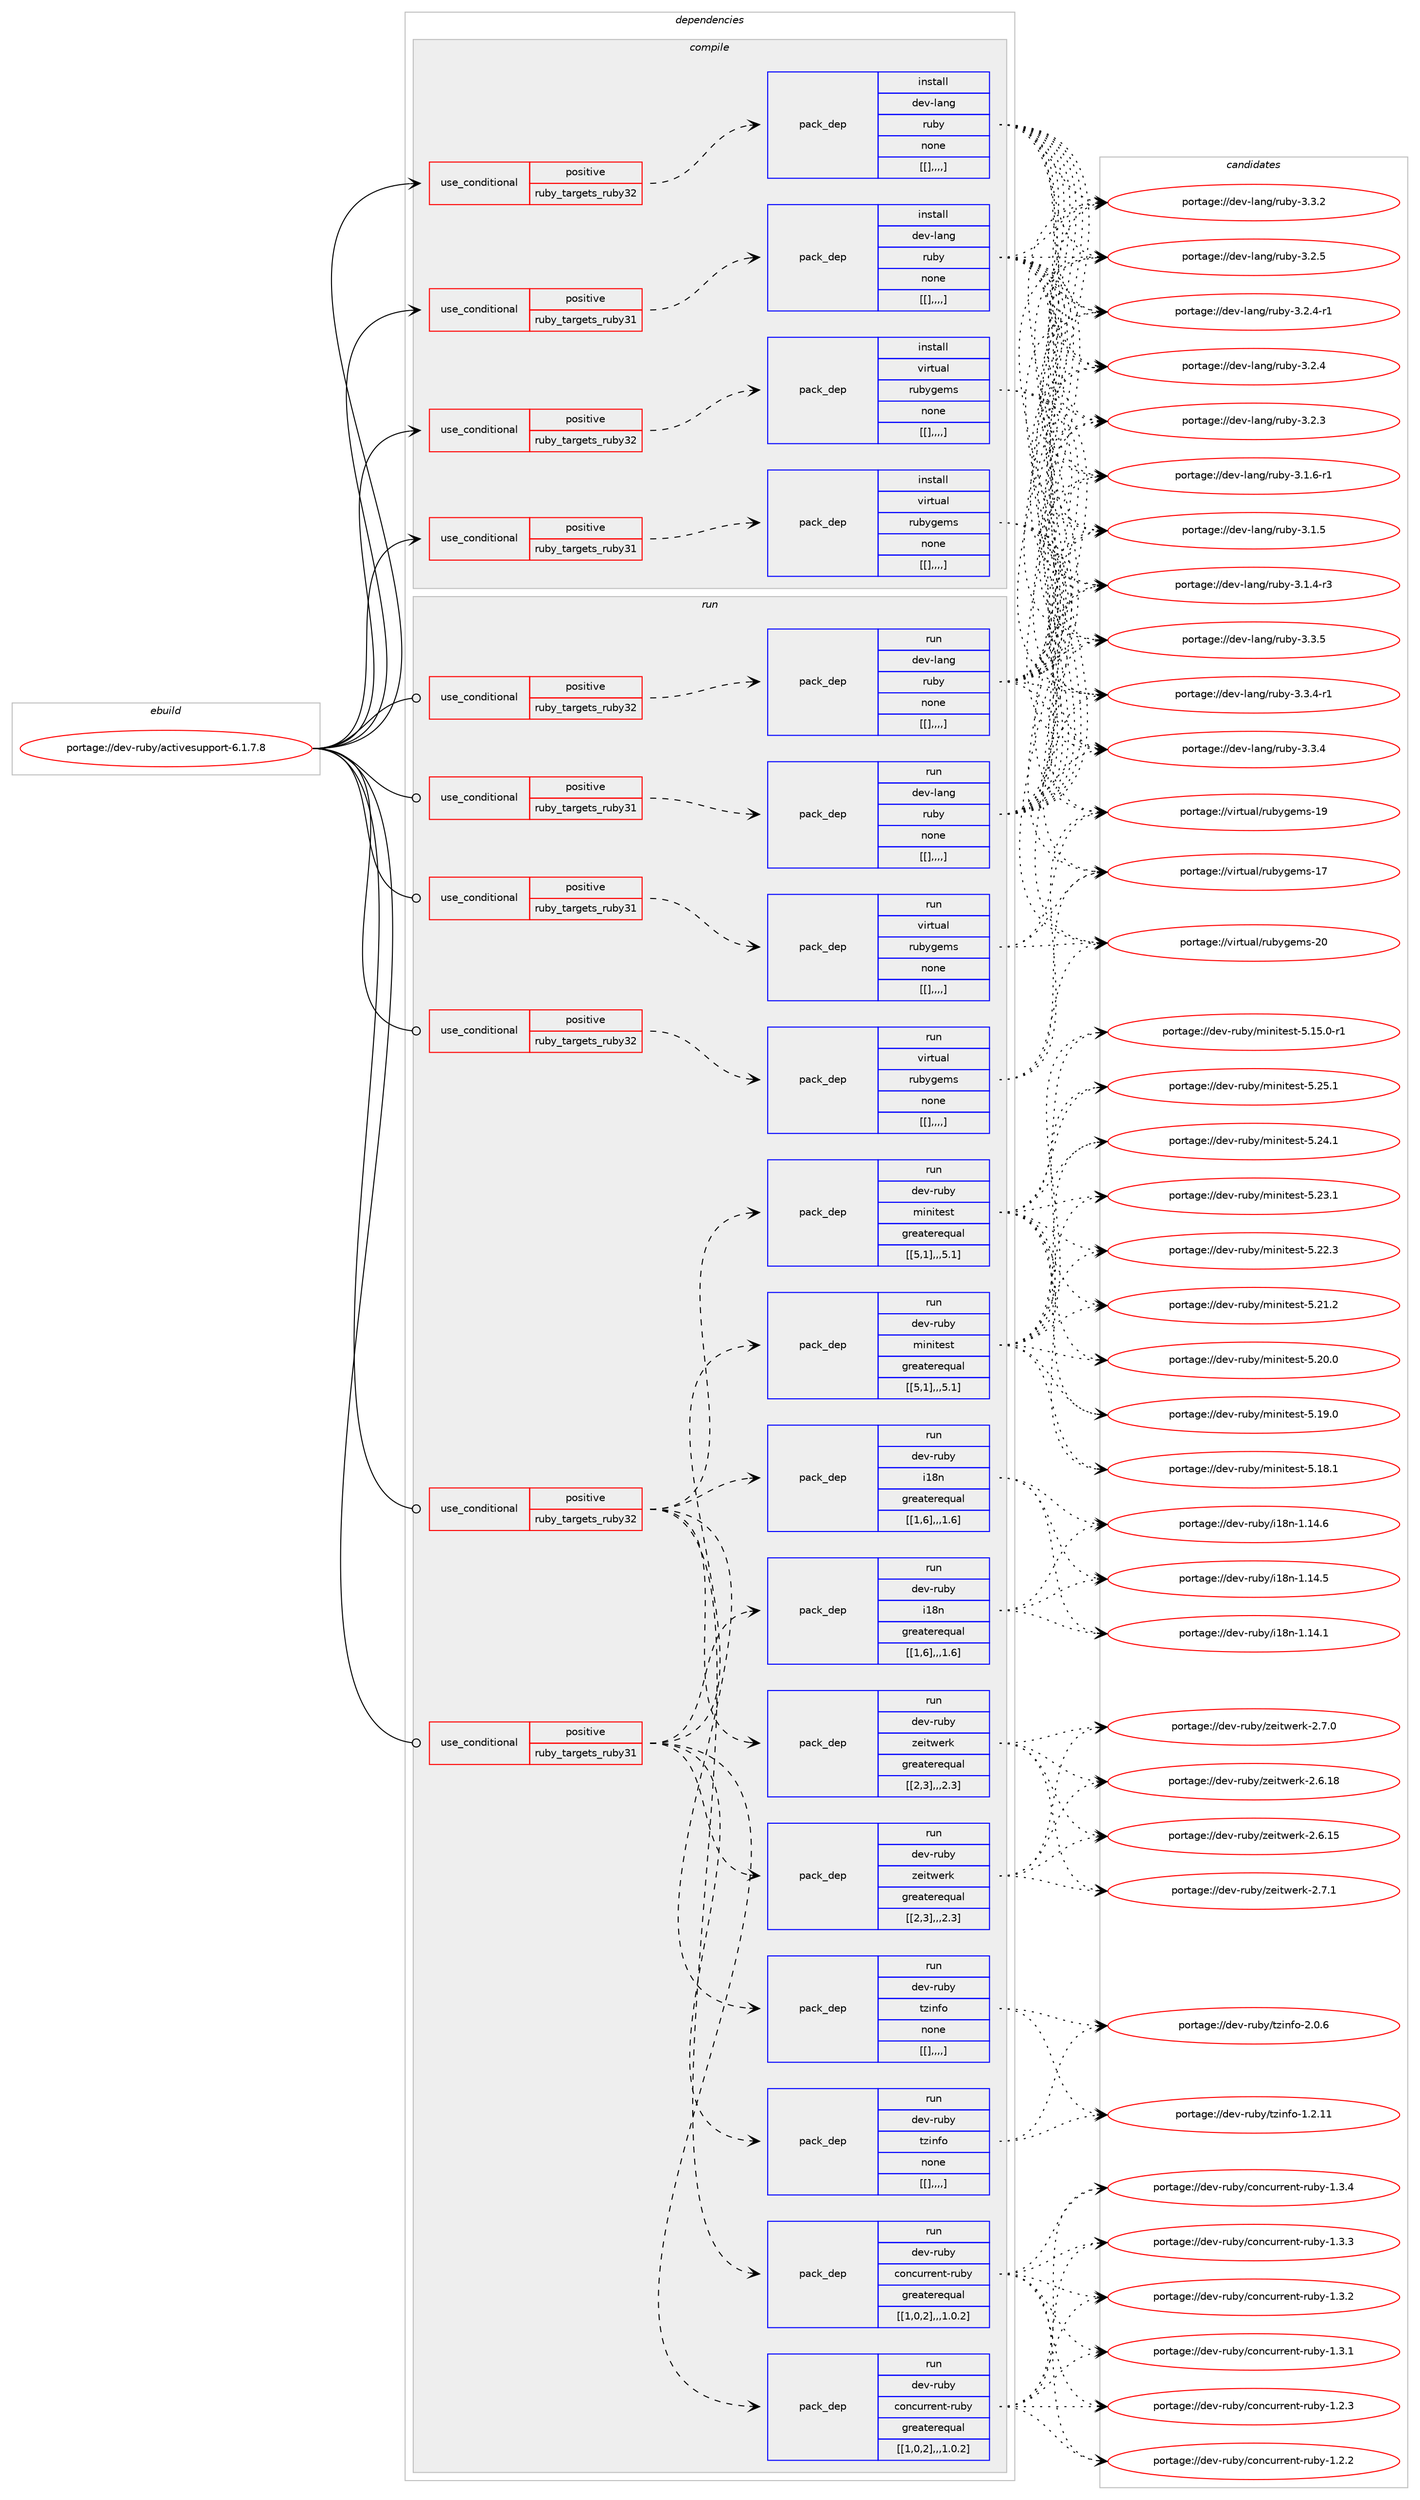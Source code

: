 digraph prolog {

# *************
# Graph options
# *************

newrank=true;
concentrate=true;
compound=true;
graph [rankdir=LR,fontname=Helvetica,fontsize=10,ranksep=1.5];#, ranksep=2.5, nodesep=0.2];
edge  [arrowhead=vee];
node  [fontname=Helvetica,fontsize=10];

# **********
# The ebuild
# **********

subgraph cluster_leftcol {
color=gray;
label=<<i>ebuild</i>>;
id [label="portage://dev-ruby/activesupport-6.1.7.8", color=red, width=4, href="../dev-ruby/activesupport-6.1.7.8.svg"];
}

# ****************
# The dependencies
# ****************

subgraph cluster_midcol {
color=gray;
label=<<i>dependencies</i>>;
subgraph cluster_compile {
fillcolor="#eeeeee";
style=filled;
label=<<i>compile</i>>;
subgraph cond47645 {
dependency185001 [label=<<TABLE BORDER="0" CELLBORDER="1" CELLSPACING="0" CELLPADDING="4"><TR><TD ROWSPAN="3" CELLPADDING="10">use_conditional</TD></TR><TR><TD>positive</TD></TR><TR><TD>ruby_targets_ruby31</TD></TR></TABLE>>, shape=none, color=red];
subgraph pack135995 {
dependency185019 [label=<<TABLE BORDER="0" CELLBORDER="1" CELLSPACING="0" CELLPADDING="4" WIDTH="220"><TR><TD ROWSPAN="6" CELLPADDING="30">pack_dep</TD></TR><TR><TD WIDTH="110">install</TD></TR><TR><TD>dev-lang</TD></TR><TR><TD>ruby</TD></TR><TR><TD>none</TD></TR><TR><TD>[[],,,,]</TD></TR></TABLE>>, shape=none, color=blue];
}
dependency185001:e -> dependency185019:w [weight=20,style="dashed",arrowhead="vee"];
}
id:e -> dependency185001:w [weight=20,style="solid",arrowhead="vee"];
subgraph cond47664 {
dependency185022 [label=<<TABLE BORDER="0" CELLBORDER="1" CELLSPACING="0" CELLPADDING="4"><TR><TD ROWSPAN="3" CELLPADDING="10">use_conditional</TD></TR><TR><TD>positive</TD></TR><TR><TD>ruby_targets_ruby31</TD></TR></TABLE>>, shape=none, color=red];
subgraph pack136026 {
dependency185070 [label=<<TABLE BORDER="0" CELLBORDER="1" CELLSPACING="0" CELLPADDING="4" WIDTH="220"><TR><TD ROWSPAN="6" CELLPADDING="30">pack_dep</TD></TR><TR><TD WIDTH="110">install</TD></TR><TR><TD>virtual</TD></TR><TR><TD>rubygems</TD></TR><TR><TD>none</TD></TR><TR><TD>[[],,,,]</TD></TR></TABLE>>, shape=none, color=blue];
}
dependency185022:e -> dependency185070:w [weight=20,style="dashed",arrowhead="vee"];
}
id:e -> dependency185022:w [weight=20,style="solid",arrowhead="vee"];
subgraph cond47688 {
dependency185082 [label=<<TABLE BORDER="0" CELLBORDER="1" CELLSPACING="0" CELLPADDING="4"><TR><TD ROWSPAN="3" CELLPADDING="10">use_conditional</TD></TR><TR><TD>positive</TD></TR><TR><TD>ruby_targets_ruby32</TD></TR></TABLE>>, shape=none, color=red];
subgraph pack136044 {
dependency185100 [label=<<TABLE BORDER="0" CELLBORDER="1" CELLSPACING="0" CELLPADDING="4" WIDTH="220"><TR><TD ROWSPAN="6" CELLPADDING="30">pack_dep</TD></TR><TR><TD WIDTH="110">install</TD></TR><TR><TD>dev-lang</TD></TR><TR><TD>ruby</TD></TR><TR><TD>none</TD></TR><TR><TD>[[],,,,]</TD></TR></TABLE>>, shape=none, color=blue];
}
dependency185082:e -> dependency185100:w [weight=20,style="dashed",arrowhead="vee"];
}
id:e -> dependency185082:w [weight=20,style="solid",arrowhead="vee"];
subgraph cond47713 {
dependency185142 [label=<<TABLE BORDER="0" CELLBORDER="1" CELLSPACING="0" CELLPADDING="4"><TR><TD ROWSPAN="3" CELLPADDING="10">use_conditional</TD></TR><TR><TD>positive</TD></TR><TR><TD>ruby_targets_ruby32</TD></TR></TABLE>>, shape=none, color=red];
subgraph pack136071 {
dependency185233 [label=<<TABLE BORDER="0" CELLBORDER="1" CELLSPACING="0" CELLPADDING="4" WIDTH="220"><TR><TD ROWSPAN="6" CELLPADDING="30">pack_dep</TD></TR><TR><TD WIDTH="110">install</TD></TR><TR><TD>virtual</TD></TR><TR><TD>rubygems</TD></TR><TR><TD>none</TD></TR><TR><TD>[[],,,,]</TD></TR></TABLE>>, shape=none, color=blue];
}
dependency185142:e -> dependency185233:w [weight=20,style="dashed",arrowhead="vee"];
}
id:e -> dependency185142:w [weight=20,style="solid",arrowhead="vee"];
}
subgraph cluster_compileandrun {
fillcolor="#eeeeee";
style=filled;
label=<<i>compile and run</i>>;
}
subgraph cluster_run {
fillcolor="#eeeeee";
style=filled;
label=<<i>run</i>>;
subgraph cond47751 {
dependency185261 [label=<<TABLE BORDER="0" CELLBORDER="1" CELLSPACING="0" CELLPADDING="4"><TR><TD ROWSPAN="3" CELLPADDING="10">use_conditional</TD></TR><TR><TD>positive</TD></TR><TR><TD>ruby_targets_ruby31</TD></TR></TABLE>>, shape=none, color=red];
subgraph pack136151 {
dependency185283 [label=<<TABLE BORDER="0" CELLBORDER="1" CELLSPACING="0" CELLPADDING="4" WIDTH="220"><TR><TD ROWSPAN="6" CELLPADDING="30">pack_dep</TD></TR><TR><TD WIDTH="110">run</TD></TR><TR><TD>dev-lang</TD></TR><TR><TD>ruby</TD></TR><TR><TD>none</TD></TR><TR><TD>[[],,,,]</TD></TR></TABLE>>, shape=none, color=blue];
}
dependency185261:e -> dependency185283:w [weight=20,style="dashed",arrowhead="vee"];
}
id:e -> dependency185261:w [weight=20,style="solid",arrowhead="odot"];
subgraph cond47784 {
dependency185352 [label=<<TABLE BORDER="0" CELLBORDER="1" CELLSPACING="0" CELLPADDING="4"><TR><TD ROWSPAN="3" CELLPADDING="10">use_conditional</TD></TR><TR><TD>positive</TD></TR><TR><TD>ruby_targets_ruby31</TD></TR></TABLE>>, shape=none, color=red];
subgraph pack136191 {
dependency185354 [label=<<TABLE BORDER="0" CELLBORDER="1" CELLSPACING="0" CELLPADDING="4" WIDTH="220"><TR><TD ROWSPAN="6" CELLPADDING="30">pack_dep</TD></TR><TR><TD WIDTH="110">run</TD></TR><TR><TD>dev-ruby</TD></TR><TR><TD>concurrent-ruby</TD></TR><TR><TD>greaterequal</TD></TR><TR><TD>[[1,0,2],,,1.0.2]</TD></TR></TABLE>>, shape=none, color=blue];
}
dependency185352:e -> dependency185354:w [weight=20,style="dashed",arrowhead="vee"];
subgraph pack136228 {
dependency185397 [label=<<TABLE BORDER="0" CELLBORDER="1" CELLSPACING="0" CELLPADDING="4" WIDTH="220"><TR><TD ROWSPAN="6" CELLPADDING="30">pack_dep</TD></TR><TR><TD WIDTH="110">run</TD></TR><TR><TD>dev-ruby</TD></TR><TR><TD>i18n</TD></TR><TR><TD>greaterequal</TD></TR><TR><TD>[[1,6],,,1.6]</TD></TR></TABLE>>, shape=none, color=blue];
}
dependency185352:e -> dependency185397:w [weight=20,style="dashed",arrowhead="vee"];
subgraph pack136242 {
dependency185446 [label=<<TABLE BORDER="0" CELLBORDER="1" CELLSPACING="0" CELLPADDING="4" WIDTH="220"><TR><TD ROWSPAN="6" CELLPADDING="30">pack_dep</TD></TR><TR><TD WIDTH="110">run</TD></TR><TR><TD>dev-ruby</TD></TR><TR><TD>minitest</TD></TR><TR><TD>greaterequal</TD></TR><TR><TD>[[5,1],,,5.1]</TD></TR></TABLE>>, shape=none, color=blue];
}
dependency185352:e -> dependency185446:w [weight=20,style="dashed",arrowhead="vee"];
subgraph pack136276 {
dependency185490 [label=<<TABLE BORDER="0" CELLBORDER="1" CELLSPACING="0" CELLPADDING="4" WIDTH="220"><TR><TD ROWSPAN="6" CELLPADDING="30">pack_dep</TD></TR><TR><TD WIDTH="110">run</TD></TR><TR><TD>dev-ruby</TD></TR><TR><TD>tzinfo</TD></TR><TR><TD>none</TD></TR><TR><TD>[[],,,,]</TD></TR></TABLE>>, shape=none, color=blue];
}
dependency185352:e -> dependency185490:w [weight=20,style="dashed",arrowhead="vee"];
subgraph pack136296 {
dependency185518 [label=<<TABLE BORDER="0" CELLBORDER="1" CELLSPACING="0" CELLPADDING="4" WIDTH="220"><TR><TD ROWSPAN="6" CELLPADDING="30">pack_dep</TD></TR><TR><TD WIDTH="110">run</TD></TR><TR><TD>dev-ruby</TD></TR><TR><TD>zeitwerk</TD></TR><TR><TD>greaterequal</TD></TR><TR><TD>[[2,3],,,2.3]</TD></TR></TABLE>>, shape=none, color=blue];
}
dependency185352:e -> dependency185518:w [weight=20,style="dashed",arrowhead="vee"];
}
id:e -> dependency185352:w [weight=20,style="solid",arrowhead="odot"];
subgraph cond47862 {
dependency185550 [label=<<TABLE BORDER="0" CELLBORDER="1" CELLSPACING="0" CELLPADDING="4"><TR><TD ROWSPAN="3" CELLPADDING="10">use_conditional</TD></TR><TR><TD>positive</TD></TR><TR><TD>ruby_targets_ruby31</TD></TR></TABLE>>, shape=none, color=red];
subgraph pack136338 {
dependency185598 [label=<<TABLE BORDER="0" CELLBORDER="1" CELLSPACING="0" CELLPADDING="4" WIDTH="220"><TR><TD ROWSPAN="6" CELLPADDING="30">pack_dep</TD></TR><TR><TD WIDTH="110">run</TD></TR><TR><TD>virtual</TD></TR><TR><TD>rubygems</TD></TR><TR><TD>none</TD></TR><TR><TD>[[],,,,]</TD></TR></TABLE>>, shape=none, color=blue];
}
dependency185550:e -> dependency185598:w [weight=20,style="dashed",arrowhead="vee"];
}
id:e -> dependency185550:w [weight=20,style="solid",arrowhead="odot"];
subgraph cond47902 {
dependency185627 [label=<<TABLE BORDER="0" CELLBORDER="1" CELLSPACING="0" CELLPADDING="4"><TR><TD ROWSPAN="3" CELLPADDING="10">use_conditional</TD></TR><TR><TD>positive</TD></TR><TR><TD>ruby_targets_ruby32</TD></TR></TABLE>>, shape=none, color=red];
subgraph pack136384 {
dependency185659 [label=<<TABLE BORDER="0" CELLBORDER="1" CELLSPACING="0" CELLPADDING="4" WIDTH="220"><TR><TD ROWSPAN="6" CELLPADDING="30">pack_dep</TD></TR><TR><TD WIDTH="110">run</TD></TR><TR><TD>dev-lang</TD></TR><TR><TD>ruby</TD></TR><TR><TD>none</TD></TR><TR><TD>[[],,,,]</TD></TR></TABLE>>, shape=none, color=blue];
}
dependency185627:e -> dependency185659:w [weight=20,style="dashed",arrowhead="vee"];
}
id:e -> dependency185627:w [weight=20,style="solid",arrowhead="odot"];
subgraph cond47915 {
dependency185665 [label=<<TABLE BORDER="0" CELLBORDER="1" CELLSPACING="0" CELLPADDING="4"><TR><TD ROWSPAN="3" CELLPADDING="10">use_conditional</TD></TR><TR><TD>positive</TD></TR><TR><TD>ruby_targets_ruby32</TD></TR></TABLE>>, shape=none, color=red];
subgraph pack136406 {
dependency185690 [label=<<TABLE BORDER="0" CELLBORDER="1" CELLSPACING="0" CELLPADDING="4" WIDTH="220"><TR><TD ROWSPAN="6" CELLPADDING="30">pack_dep</TD></TR><TR><TD WIDTH="110">run</TD></TR><TR><TD>dev-ruby</TD></TR><TR><TD>concurrent-ruby</TD></TR><TR><TD>greaterequal</TD></TR><TR><TD>[[1,0,2],,,1.0.2]</TD></TR></TABLE>>, shape=none, color=blue];
}
dependency185665:e -> dependency185690:w [weight=20,style="dashed",arrowhead="vee"];
subgraph pack136478 {
dependency185828 [label=<<TABLE BORDER="0" CELLBORDER="1" CELLSPACING="0" CELLPADDING="4" WIDTH="220"><TR><TD ROWSPAN="6" CELLPADDING="30">pack_dep</TD></TR><TR><TD WIDTH="110">run</TD></TR><TR><TD>dev-ruby</TD></TR><TR><TD>i18n</TD></TR><TR><TD>greaterequal</TD></TR><TR><TD>[[1,6],,,1.6]</TD></TR></TABLE>>, shape=none, color=blue];
}
dependency185665:e -> dependency185828:w [weight=20,style="dashed",arrowhead="vee"];
subgraph pack136492 {
dependency185884 [label=<<TABLE BORDER="0" CELLBORDER="1" CELLSPACING="0" CELLPADDING="4" WIDTH="220"><TR><TD ROWSPAN="6" CELLPADDING="30">pack_dep</TD></TR><TR><TD WIDTH="110">run</TD></TR><TR><TD>dev-ruby</TD></TR><TR><TD>minitest</TD></TR><TR><TD>greaterequal</TD></TR><TR><TD>[[5,1],,,5.1]</TD></TR></TABLE>>, shape=none, color=blue];
}
dependency185665:e -> dependency185884:w [weight=20,style="dashed",arrowhead="vee"];
subgraph pack136563 {
dependency185937 [label=<<TABLE BORDER="0" CELLBORDER="1" CELLSPACING="0" CELLPADDING="4" WIDTH="220"><TR><TD ROWSPAN="6" CELLPADDING="30">pack_dep</TD></TR><TR><TD WIDTH="110">run</TD></TR><TR><TD>dev-ruby</TD></TR><TR><TD>tzinfo</TD></TR><TR><TD>none</TD></TR><TR><TD>[[],,,,]</TD></TR></TABLE>>, shape=none, color=blue];
}
dependency185665:e -> dependency185937:w [weight=20,style="dashed",arrowhead="vee"];
subgraph pack136566 {
dependency185967 [label=<<TABLE BORDER="0" CELLBORDER="1" CELLSPACING="0" CELLPADDING="4" WIDTH="220"><TR><TD ROWSPAN="6" CELLPADDING="30">pack_dep</TD></TR><TR><TD WIDTH="110">run</TD></TR><TR><TD>dev-ruby</TD></TR><TR><TD>zeitwerk</TD></TR><TR><TD>greaterequal</TD></TR><TR><TD>[[2,3],,,2.3]</TD></TR></TABLE>>, shape=none, color=blue];
}
dependency185665:e -> dependency185967:w [weight=20,style="dashed",arrowhead="vee"];
}
id:e -> dependency185665:w [weight=20,style="solid",arrowhead="odot"];
subgraph cond48027 {
dependency185995 [label=<<TABLE BORDER="0" CELLBORDER="1" CELLSPACING="0" CELLPADDING="4"><TR><TD ROWSPAN="3" CELLPADDING="10">use_conditional</TD></TR><TR><TD>positive</TD></TR><TR><TD>ruby_targets_ruby32</TD></TR></TABLE>>, shape=none, color=red];
subgraph pack136605 {
dependency185999 [label=<<TABLE BORDER="0" CELLBORDER="1" CELLSPACING="0" CELLPADDING="4" WIDTH="220"><TR><TD ROWSPAN="6" CELLPADDING="30">pack_dep</TD></TR><TR><TD WIDTH="110">run</TD></TR><TR><TD>virtual</TD></TR><TR><TD>rubygems</TD></TR><TR><TD>none</TD></TR><TR><TD>[[],,,,]</TD></TR></TABLE>>, shape=none, color=blue];
}
dependency185995:e -> dependency185999:w [weight=20,style="dashed",arrowhead="vee"];
}
id:e -> dependency185995:w [weight=20,style="solid",arrowhead="odot"];
}
}

# **************
# The candidates
# **************

subgraph cluster_choices {
rank=same;
color=gray;
label=<<i>candidates</i>>;

subgraph choice135717 {
color=black;
nodesep=1;
choice10010111845108971101034711411798121455146514653 [label="portage://dev-lang/ruby-3.3.5", color=red, width=4,href="../dev-lang/ruby-3.3.5.svg"];
choice100101118451089711010347114117981214551465146524511449 [label="portage://dev-lang/ruby-3.3.4-r1", color=red, width=4,href="../dev-lang/ruby-3.3.4-r1.svg"];
choice10010111845108971101034711411798121455146514652 [label="portage://dev-lang/ruby-3.3.4", color=red, width=4,href="../dev-lang/ruby-3.3.4.svg"];
choice10010111845108971101034711411798121455146514650 [label="portage://dev-lang/ruby-3.3.2", color=red, width=4,href="../dev-lang/ruby-3.3.2.svg"];
choice10010111845108971101034711411798121455146504653 [label="portage://dev-lang/ruby-3.2.5", color=red, width=4,href="../dev-lang/ruby-3.2.5.svg"];
choice100101118451089711010347114117981214551465046524511449 [label="portage://dev-lang/ruby-3.2.4-r1", color=red, width=4,href="../dev-lang/ruby-3.2.4-r1.svg"];
choice10010111845108971101034711411798121455146504652 [label="portage://dev-lang/ruby-3.2.4", color=red, width=4,href="../dev-lang/ruby-3.2.4.svg"];
choice10010111845108971101034711411798121455146504651 [label="portage://dev-lang/ruby-3.2.3", color=red, width=4,href="../dev-lang/ruby-3.2.3.svg"];
choice100101118451089711010347114117981214551464946544511449 [label="portage://dev-lang/ruby-3.1.6-r1", color=red, width=4,href="../dev-lang/ruby-3.1.6-r1.svg"];
choice10010111845108971101034711411798121455146494653 [label="portage://dev-lang/ruby-3.1.5", color=red, width=4,href="../dev-lang/ruby-3.1.5.svg"];
choice100101118451089711010347114117981214551464946524511451 [label="portage://dev-lang/ruby-3.1.4-r3", color=red, width=4,href="../dev-lang/ruby-3.1.4-r3.svg"];
dependency185019:e -> choice10010111845108971101034711411798121455146514653:w [style=dotted,weight="100"];
dependency185019:e -> choice100101118451089711010347114117981214551465146524511449:w [style=dotted,weight="100"];
dependency185019:e -> choice10010111845108971101034711411798121455146514652:w [style=dotted,weight="100"];
dependency185019:e -> choice10010111845108971101034711411798121455146514650:w [style=dotted,weight="100"];
dependency185019:e -> choice10010111845108971101034711411798121455146504653:w [style=dotted,weight="100"];
dependency185019:e -> choice100101118451089711010347114117981214551465046524511449:w [style=dotted,weight="100"];
dependency185019:e -> choice10010111845108971101034711411798121455146504652:w [style=dotted,weight="100"];
dependency185019:e -> choice10010111845108971101034711411798121455146504651:w [style=dotted,weight="100"];
dependency185019:e -> choice100101118451089711010347114117981214551464946544511449:w [style=dotted,weight="100"];
dependency185019:e -> choice10010111845108971101034711411798121455146494653:w [style=dotted,weight="100"];
dependency185019:e -> choice100101118451089711010347114117981214551464946524511451:w [style=dotted,weight="100"];
}
subgraph choice135731 {
color=black;
nodesep=1;
choice118105114116117971084711411798121103101109115455048 [label="portage://virtual/rubygems-20", color=red, width=4,href="../virtual/rubygems-20.svg"];
choice118105114116117971084711411798121103101109115454957 [label="portage://virtual/rubygems-19", color=red, width=4,href="../virtual/rubygems-19.svg"];
choice118105114116117971084711411798121103101109115454955 [label="portage://virtual/rubygems-17", color=red, width=4,href="../virtual/rubygems-17.svg"];
dependency185070:e -> choice118105114116117971084711411798121103101109115455048:w [style=dotted,weight="100"];
dependency185070:e -> choice118105114116117971084711411798121103101109115454957:w [style=dotted,weight="100"];
dependency185070:e -> choice118105114116117971084711411798121103101109115454955:w [style=dotted,weight="100"];
}
subgraph choice135732 {
color=black;
nodesep=1;
choice10010111845108971101034711411798121455146514653 [label="portage://dev-lang/ruby-3.3.5", color=red, width=4,href="../dev-lang/ruby-3.3.5.svg"];
choice100101118451089711010347114117981214551465146524511449 [label="portage://dev-lang/ruby-3.3.4-r1", color=red, width=4,href="../dev-lang/ruby-3.3.4-r1.svg"];
choice10010111845108971101034711411798121455146514652 [label="portage://dev-lang/ruby-3.3.4", color=red, width=4,href="../dev-lang/ruby-3.3.4.svg"];
choice10010111845108971101034711411798121455146514650 [label="portage://dev-lang/ruby-3.3.2", color=red, width=4,href="../dev-lang/ruby-3.3.2.svg"];
choice10010111845108971101034711411798121455146504653 [label="portage://dev-lang/ruby-3.2.5", color=red, width=4,href="../dev-lang/ruby-3.2.5.svg"];
choice100101118451089711010347114117981214551465046524511449 [label="portage://dev-lang/ruby-3.2.4-r1", color=red, width=4,href="../dev-lang/ruby-3.2.4-r1.svg"];
choice10010111845108971101034711411798121455146504652 [label="portage://dev-lang/ruby-3.2.4", color=red, width=4,href="../dev-lang/ruby-3.2.4.svg"];
choice10010111845108971101034711411798121455146504651 [label="portage://dev-lang/ruby-3.2.3", color=red, width=4,href="../dev-lang/ruby-3.2.3.svg"];
choice100101118451089711010347114117981214551464946544511449 [label="portage://dev-lang/ruby-3.1.6-r1", color=red, width=4,href="../dev-lang/ruby-3.1.6-r1.svg"];
choice10010111845108971101034711411798121455146494653 [label="portage://dev-lang/ruby-3.1.5", color=red, width=4,href="../dev-lang/ruby-3.1.5.svg"];
choice100101118451089711010347114117981214551464946524511451 [label="portage://dev-lang/ruby-3.1.4-r3", color=red, width=4,href="../dev-lang/ruby-3.1.4-r3.svg"];
dependency185100:e -> choice10010111845108971101034711411798121455146514653:w [style=dotted,weight="100"];
dependency185100:e -> choice100101118451089711010347114117981214551465146524511449:w [style=dotted,weight="100"];
dependency185100:e -> choice10010111845108971101034711411798121455146514652:w [style=dotted,weight="100"];
dependency185100:e -> choice10010111845108971101034711411798121455146514650:w [style=dotted,weight="100"];
dependency185100:e -> choice10010111845108971101034711411798121455146504653:w [style=dotted,weight="100"];
dependency185100:e -> choice100101118451089711010347114117981214551465046524511449:w [style=dotted,weight="100"];
dependency185100:e -> choice10010111845108971101034711411798121455146504652:w [style=dotted,weight="100"];
dependency185100:e -> choice10010111845108971101034711411798121455146504651:w [style=dotted,weight="100"];
dependency185100:e -> choice100101118451089711010347114117981214551464946544511449:w [style=dotted,weight="100"];
dependency185100:e -> choice10010111845108971101034711411798121455146494653:w [style=dotted,weight="100"];
dependency185100:e -> choice100101118451089711010347114117981214551464946524511451:w [style=dotted,weight="100"];
}
subgraph choice135739 {
color=black;
nodesep=1;
choice118105114116117971084711411798121103101109115455048 [label="portage://virtual/rubygems-20", color=red, width=4,href="../virtual/rubygems-20.svg"];
choice118105114116117971084711411798121103101109115454957 [label="portage://virtual/rubygems-19", color=red, width=4,href="../virtual/rubygems-19.svg"];
choice118105114116117971084711411798121103101109115454955 [label="portage://virtual/rubygems-17", color=red, width=4,href="../virtual/rubygems-17.svg"];
dependency185233:e -> choice118105114116117971084711411798121103101109115455048:w [style=dotted,weight="100"];
dependency185233:e -> choice118105114116117971084711411798121103101109115454957:w [style=dotted,weight="100"];
dependency185233:e -> choice118105114116117971084711411798121103101109115454955:w [style=dotted,weight="100"];
}
subgraph choice135741 {
color=black;
nodesep=1;
choice10010111845108971101034711411798121455146514653 [label="portage://dev-lang/ruby-3.3.5", color=red, width=4,href="../dev-lang/ruby-3.3.5.svg"];
choice100101118451089711010347114117981214551465146524511449 [label="portage://dev-lang/ruby-3.3.4-r1", color=red, width=4,href="../dev-lang/ruby-3.3.4-r1.svg"];
choice10010111845108971101034711411798121455146514652 [label="portage://dev-lang/ruby-3.3.4", color=red, width=4,href="../dev-lang/ruby-3.3.4.svg"];
choice10010111845108971101034711411798121455146514650 [label="portage://dev-lang/ruby-3.3.2", color=red, width=4,href="../dev-lang/ruby-3.3.2.svg"];
choice10010111845108971101034711411798121455146504653 [label="portage://dev-lang/ruby-3.2.5", color=red, width=4,href="../dev-lang/ruby-3.2.5.svg"];
choice100101118451089711010347114117981214551465046524511449 [label="portage://dev-lang/ruby-3.2.4-r1", color=red, width=4,href="../dev-lang/ruby-3.2.4-r1.svg"];
choice10010111845108971101034711411798121455146504652 [label="portage://dev-lang/ruby-3.2.4", color=red, width=4,href="../dev-lang/ruby-3.2.4.svg"];
choice10010111845108971101034711411798121455146504651 [label="portage://dev-lang/ruby-3.2.3", color=red, width=4,href="../dev-lang/ruby-3.2.3.svg"];
choice100101118451089711010347114117981214551464946544511449 [label="portage://dev-lang/ruby-3.1.6-r1", color=red, width=4,href="../dev-lang/ruby-3.1.6-r1.svg"];
choice10010111845108971101034711411798121455146494653 [label="portage://dev-lang/ruby-3.1.5", color=red, width=4,href="../dev-lang/ruby-3.1.5.svg"];
choice100101118451089711010347114117981214551464946524511451 [label="portage://dev-lang/ruby-3.1.4-r3", color=red, width=4,href="../dev-lang/ruby-3.1.4-r3.svg"];
dependency185283:e -> choice10010111845108971101034711411798121455146514653:w [style=dotted,weight="100"];
dependency185283:e -> choice100101118451089711010347114117981214551465146524511449:w [style=dotted,weight="100"];
dependency185283:e -> choice10010111845108971101034711411798121455146514652:w [style=dotted,weight="100"];
dependency185283:e -> choice10010111845108971101034711411798121455146514650:w [style=dotted,weight="100"];
dependency185283:e -> choice10010111845108971101034711411798121455146504653:w [style=dotted,weight="100"];
dependency185283:e -> choice100101118451089711010347114117981214551465046524511449:w [style=dotted,weight="100"];
dependency185283:e -> choice10010111845108971101034711411798121455146504652:w [style=dotted,weight="100"];
dependency185283:e -> choice10010111845108971101034711411798121455146504651:w [style=dotted,weight="100"];
dependency185283:e -> choice100101118451089711010347114117981214551464946544511449:w [style=dotted,weight="100"];
dependency185283:e -> choice10010111845108971101034711411798121455146494653:w [style=dotted,weight="100"];
dependency185283:e -> choice100101118451089711010347114117981214551464946524511451:w [style=dotted,weight="100"];
}
subgraph choice135746 {
color=black;
nodesep=1;
choice10010111845114117981214799111110991171141141011101164511411798121454946514652 [label="portage://dev-ruby/concurrent-ruby-1.3.4", color=red, width=4,href="../dev-ruby/concurrent-ruby-1.3.4.svg"];
choice10010111845114117981214799111110991171141141011101164511411798121454946514651 [label="portage://dev-ruby/concurrent-ruby-1.3.3", color=red, width=4,href="../dev-ruby/concurrent-ruby-1.3.3.svg"];
choice10010111845114117981214799111110991171141141011101164511411798121454946514650 [label="portage://dev-ruby/concurrent-ruby-1.3.2", color=red, width=4,href="../dev-ruby/concurrent-ruby-1.3.2.svg"];
choice10010111845114117981214799111110991171141141011101164511411798121454946514649 [label="portage://dev-ruby/concurrent-ruby-1.3.1", color=red, width=4,href="../dev-ruby/concurrent-ruby-1.3.1.svg"];
choice10010111845114117981214799111110991171141141011101164511411798121454946504651 [label="portage://dev-ruby/concurrent-ruby-1.2.3", color=red, width=4,href="../dev-ruby/concurrent-ruby-1.2.3.svg"];
choice10010111845114117981214799111110991171141141011101164511411798121454946504650 [label="portage://dev-ruby/concurrent-ruby-1.2.2", color=red, width=4,href="../dev-ruby/concurrent-ruby-1.2.2.svg"];
dependency185354:e -> choice10010111845114117981214799111110991171141141011101164511411798121454946514652:w [style=dotted,weight="100"];
dependency185354:e -> choice10010111845114117981214799111110991171141141011101164511411798121454946514651:w [style=dotted,weight="100"];
dependency185354:e -> choice10010111845114117981214799111110991171141141011101164511411798121454946514650:w [style=dotted,weight="100"];
dependency185354:e -> choice10010111845114117981214799111110991171141141011101164511411798121454946514649:w [style=dotted,weight="100"];
dependency185354:e -> choice10010111845114117981214799111110991171141141011101164511411798121454946504651:w [style=dotted,weight="100"];
dependency185354:e -> choice10010111845114117981214799111110991171141141011101164511411798121454946504650:w [style=dotted,weight="100"];
}
subgraph choice135748 {
color=black;
nodesep=1;
choice100101118451141179812147105495611045494649524654 [label="portage://dev-ruby/i18n-1.14.6", color=red, width=4,href="../dev-ruby/i18n-1.14.6.svg"];
choice100101118451141179812147105495611045494649524653 [label="portage://dev-ruby/i18n-1.14.5", color=red, width=4,href="../dev-ruby/i18n-1.14.5.svg"];
choice100101118451141179812147105495611045494649524649 [label="portage://dev-ruby/i18n-1.14.1", color=red, width=4,href="../dev-ruby/i18n-1.14.1.svg"];
dependency185397:e -> choice100101118451141179812147105495611045494649524654:w [style=dotted,weight="100"];
dependency185397:e -> choice100101118451141179812147105495611045494649524653:w [style=dotted,weight="100"];
dependency185397:e -> choice100101118451141179812147105495611045494649524649:w [style=dotted,weight="100"];
}
subgraph choice135749 {
color=black;
nodesep=1;
choice10010111845114117981214710910511010511610111511645534650534649 [label="portage://dev-ruby/minitest-5.25.1", color=red, width=4,href="../dev-ruby/minitest-5.25.1.svg"];
choice10010111845114117981214710910511010511610111511645534650524649 [label="portage://dev-ruby/minitest-5.24.1", color=red, width=4,href="../dev-ruby/minitest-5.24.1.svg"];
choice10010111845114117981214710910511010511610111511645534650514649 [label="portage://dev-ruby/minitest-5.23.1", color=red, width=4,href="../dev-ruby/minitest-5.23.1.svg"];
choice10010111845114117981214710910511010511610111511645534650504651 [label="portage://dev-ruby/minitest-5.22.3", color=red, width=4,href="../dev-ruby/minitest-5.22.3.svg"];
choice10010111845114117981214710910511010511610111511645534650494650 [label="portage://dev-ruby/minitest-5.21.2", color=red, width=4,href="../dev-ruby/minitest-5.21.2.svg"];
choice10010111845114117981214710910511010511610111511645534650484648 [label="portage://dev-ruby/minitest-5.20.0", color=red, width=4,href="../dev-ruby/minitest-5.20.0.svg"];
choice10010111845114117981214710910511010511610111511645534649574648 [label="portage://dev-ruby/minitest-5.19.0", color=red, width=4,href="../dev-ruby/minitest-5.19.0.svg"];
choice10010111845114117981214710910511010511610111511645534649564649 [label="portage://dev-ruby/minitest-5.18.1", color=red, width=4,href="../dev-ruby/minitest-5.18.1.svg"];
choice100101118451141179812147109105110105116101115116455346495346484511449 [label="portage://dev-ruby/minitest-5.15.0-r1", color=red, width=4,href="../dev-ruby/minitest-5.15.0-r1.svg"];
dependency185446:e -> choice10010111845114117981214710910511010511610111511645534650534649:w [style=dotted,weight="100"];
dependency185446:e -> choice10010111845114117981214710910511010511610111511645534650524649:w [style=dotted,weight="100"];
dependency185446:e -> choice10010111845114117981214710910511010511610111511645534650514649:w [style=dotted,weight="100"];
dependency185446:e -> choice10010111845114117981214710910511010511610111511645534650504651:w [style=dotted,weight="100"];
dependency185446:e -> choice10010111845114117981214710910511010511610111511645534650494650:w [style=dotted,weight="100"];
dependency185446:e -> choice10010111845114117981214710910511010511610111511645534650484648:w [style=dotted,weight="100"];
dependency185446:e -> choice10010111845114117981214710910511010511610111511645534649574648:w [style=dotted,weight="100"];
dependency185446:e -> choice10010111845114117981214710910511010511610111511645534649564649:w [style=dotted,weight="100"];
dependency185446:e -> choice100101118451141179812147109105110105116101115116455346495346484511449:w [style=dotted,weight="100"];
}
subgraph choice135753 {
color=black;
nodesep=1;
choice100101118451141179812147116122105110102111455046484654 [label="portage://dev-ruby/tzinfo-2.0.6", color=red, width=4,href="../dev-ruby/tzinfo-2.0.6.svg"];
choice10010111845114117981214711612210511010211145494650464949 [label="portage://dev-ruby/tzinfo-1.2.11", color=red, width=4,href="../dev-ruby/tzinfo-1.2.11.svg"];
dependency185490:e -> choice100101118451141179812147116122105110102111455046484654:w [style=dotted,weight="100"];
dependency185490:e -> choice10010111845114117981214711612210511010211145494650464949:w [style=dotted,weight="100"];
}
subgraph choice135756 {
color=black;
nodesep=1;
choice100101118451141179812147122101105116119101114107455046554649 [label="portage://dev-ruby/zeitwerk-2.7.1", color=red, width=4,href="../dev-ruby/zeitwerk-2.7.1.svg"];
choice100101118451141179812147122101105116119101114107455046554648 [label="portage://dev-ruby/zeitwerk-2.7.0", color=red, width=4,href="../dev-ruby/zeitwerk-2.7.0.svg"];
choice10010111845114117981214712210110511611910111410745504654464956 [label="portage://dev-ruby/zeitwerk-2.6.18", color=red, width=4,href="../dev-ruby/zeitwerk-2.6.18.svg"];
choice10010111845114117981214712210110511611910111410745504654464953 [label="portage://dev-ruby/zeitwerk-2.6.15", color=red, width=4,href="../dev-ruby/zeitwerk-2.6.15.svg"];
dependency185518:e -> choice100101118451141179812147122101105116119101114107455046554649:w [style=dotted,weight="100"];
dependency185518:e -> choice100101118451141179812147122101105116119101114107455046554648:w [style=dotted,weight="100"];
dependency185518:e -> choice10010111845114117981214712210110511611910111410745504654464956:w [style=dotted,weight="100"];
dependency185518:e -> choice10010111845114117981214712210110511611910111410745504654464953:w [style=dotted,weight="100"];
}
subgraph choice135759 {
color=black;
nodesep=1;
choice118105114116117971084711411798121103101109115455048 [label="portage://virtual/rubygems-20", color=red, width=4,href="../virtual/rubygems-20.svg"];
choice118105114116117971084711411798121103101109115454957 [label="portage://virtual/rubygems-19", color=red, width=4,href="../virtual/rubygems-19.svg"];
choice118105114116117971084711411798121103101109115454955 [label="portage://virtual/rubygems-17", color=red, width=4,href="../virtual/rubygems-17.svg"];
dependency185598:e -> choice118105114116117971084711411798121103101109115455048:w [style=dotted,weight="100"];
dependency185598:e -> choice118105114116117971084711411798121103101109115454957:w [style=dotted,weight="100"];
dependency185598:e -> choice118105114116117971084711411798121103101109115454955:w [style=dotted,weight="100"];
}
subgraph choice135761 {
color=black;
nodesep=1;
choice10010111845108971101034711411798121455146514653 [label="portage://dev-lang/ruby-3.3.5", color=red, width=4,href="../dev-lang/ruby-3.3.5.svg"];
choice100101118451089711010347114117981214551465146524511449 [label="portage://dev-lang/ruby-3.3.4-r1", color=red, width=4,href="../dev-lang/ruby-3.3.4-r1.svg"];
choice10010111845108971101034711411798121455146514652 [label="portage://dev-lang/ruby-3.3.4", color=red, width=4,href="../dev-lang/ruby-3.3.4.svg"];
choice10010111845108971101034711411798121455146514650 [label="portage://dev-lang/ruby-3.3.2", color=red, width=4,href="../dev-lang/ruby-3.3.2.svg"];
choice10010111845108971101034711411798121455146504653 [label="portage://dev-lang/ruby-3.2.5", color=red, width=4,href="../dev-lang/ruby-3.2.5.svg"];
choice100101118451089711010347114117981214551465046524511449 [label="portage://dev-lang/ruby-3.2.4-r1", color=red, width=4,href="../dev-lang/ruby-3.2.4-r1.svg"];
choice10010111845108971101034711411798121455146504652 [label="portage://dev-lang/ruby-3.2.4", color=red, width=4,href="../dev-lang/ruby-3.2.4.svg"];
choice10010111845108971101034711411798121455146504651 [label="portage://dev-lang/ruby-3.2.3", color=red, width=4,href="../dev-lang/ruby-3.2.3.svg"];
choice100101118451089711010347114117981214551464946544511449 [label="portage://dev-lang/ruby-3.1.6-r1", color=red, width=4,href="../dev-lang/ruby-3.1.6-r1.svg"];
choice10010111845108971101034711411798121455146494653 [label="portage://dev-lang/ruby-3.1.5", color=red, width=4,href="../dev-lang/ruby-3.1.5.svg"];
choice100101118451089711010347114117981214551464946524511451 [label="portage://dev-lang/ruby-3.1.4-r3", color=red, width=4,href="../dev-lang/ruby-3.1.4-r3.svg"];
dependency185659:e -> choice10010111845108971101034711411798121455146514653:w [style=dotted,weight="100"];
dependency185659:e -> choice100101118451089711010347114117981214551465146524511449:w [style=dotted,weight="100"];
dependency185659:e -> choice10010111845108971101034711411798121455146514652:w [style=dotted,weight="100"];
dependency185659:e -> choice10010111845108971101034711411798121455146514650:w [style=dotted,weight="100"];
dependency185659:e -> choice10010111845108971101034711411798121455146504653:w [style=dotted,weight="100"];
dependency185659:e -> choice100101118451089711010347114117981214551465046524511449:w [style=dotted,weight="100"];
dependency185659:e -> choice10010111845108971101034711411798121455146504652:w [style=dotted,weight="100"];
dependency185659:e -> choice10010111845108971101034711411798121455146504651:w [style=dotted,weight="100"];
dependency185659:e -> choice100101118451089711010347114117981214551464946544511449:w [style=dotted,weight="100"];
dependency185659:e -> choice10010111845108971101034711411798121455146494653:w [style=dotted,weight="100"];
dependency185659:e -> choice100101118451089711010347114117981214551464946524511451:w [style=dotted,weight="100"];
}
subgraph choice135768 {
color=black;
nodesep=1;
choice10010111845114117981214799111110991171141141011101164511411798121454946514652 [label="portage://dev-ruby/concurrent-ruby-1.3.4", color=red, width=4,href="../dev-ruby/concurrent-ruby-1.3.4.svg"];
choice10010111845114117981214799111110991171141141011101164511411798121454946514651 [label="portage://dev-ruby/concurrent-ruby-1.3.3", color=red, width=4,href="../dev-ruby/concurrent-ruby-1.3.3.svg"];
choice10010111845114117981214799111110991171141141011101164511411798121454946514650 [label="portage://dev-ruby/concurrent-ruby-1.3.2", color=red, width=4,href="../dev-ruby/concurrent-ruby-1.3.2.svg"];
choice10010111845114117981214799111110991171141141011101164511411798121454946514649 [label="portage://dev-ruby/concurrent-ruby-1.3.1", color=red, width=4,href="../dev-ruby/concurrent-ruby-1.3.1.svg"];
choice10010111845114117981214799111110991171141141011101164511411798121454946504651 [label="portage://dev-ruby/concurrent-ruby-1.2.3", color=red, width=4,href="../dev-ruby/concurrent-ruby-1.2.3.svg"];
choice10010111845114117981214799111110991171141141011101164511411798121454946504650 [label="portage://dev-ruby/concurrent-ruby-1.2.2", color=red, width=4,href="../dev-ruby/concurrent-ruby-1.2.2.svg"];
dependency185690:e -> choice10010111845114117981214799111110991171141141011101164511411798121454946514652:w [style=dotted,weight="100"];
dependency185690:e -> choice10010111845114117981214799111110991171141141011101164511411798121454946514651:w [style=dotted,weight="100"];
dependency185690:e -> choice10010111845114117981214799111110991171141141011101164511411798121454946514650:w [style=dotted,weight="100"];
dependency185690:e -> choice10010111845114117981214799111110991171141141011101164511411798121454946514649:w [style=dotted,weight="100"];
dependency185690:e -> choice10010111845114117981214799111110991171141141011101164511411798121454946504651:w [style=dotted,weight="100"];
dependency185690:e -> choice10010111845114117981214799111110991171141141011101164511411798121454946504650:w [style=dotted,weight="100"];
}
subgraph choice135783 {
color=black;
nodesep=1;
choice100101118451141179812147105495611045494649524654 [label="portage://dev-ruby/i18n-1.14.6", color=red, width=4,href="../dev-ruby/i18n-1.14.6.svg"];
choice100101118451141179812147105495611045494649524653 [label="portage://dev-ruby/i18n-1.14.5", color=red, width=4,href="../dev-ruby/i18n-1.14.5.svg"];
choice100101118451141179812147105495611045494649524649 [label="portage://dev-ruby/i18n-1.14.1", color=red, width=4,href="../dev-ruby/i18n-1.14.1.svg"];
dependency185828:e -> choice100101118451141179812147105495611045494649524654:w [style=dotted,weight="100"];
dependency185828:e -> choice100101118451141179812147105495611045494649524653:w [style=dotted,weight="100"];
dependency185828:e -> choice100101118451141179812147105495611045494649524649:w [style=dotted,weight="100"];
}
subgraph choice135786 {
color=black;
nodesep=1;
choice10010111845114117981214710910511010511610111511645534650534649 [label="portage://dev-ruby/minitest-5.25.1", color=red, width=4,href="../dev-ruby/minitest-5.25.1.svg"];
choice10010111845114117981214710910511010511610111511645534650524649 [label="portage://dev-ruby/minitest-5.24.1", color=red, width=4,href="../dev-ruby/minitest-5.24.1.svg"];
choice10010111845114117981214710910511010511610111511645534650514649 [label="portage://dev-ruby/minitest-5.23.1", color=red, width=4,href="../dev-ruby/minitest-5.23.1.svg"];
choice10010111845114117981214710910511010511610111511645534650504651 [label="portage://dev-ruby/minitest-5.22.3", color=red, width=4,href="../dev-ruby/minitest-5.22.3.svg"];
choice10010111845114117981214710910511010511610111511645534650494650 [label="portage://dev-ruby/minitest-5.21.2", color=red, width=4,href="../dev-ruby/minitest-5.21.2.svg"];
choice10010111845114117981214710910511010511610111511645534650484648 [label="portage://dev-ruby/minitest-5.20.0", color=red, width=4,href="../dev-ruby/minitest-5.20.0.svg"];
choice10010111845114117981214710910511010511610111511645534649574648 [label="portage://dev-ruby/minitest-5.19.0", color=red, width=4,href="../dev-ruby/minitest-5.19.0.svg"];
choice10010111845114117981214710910511010511610111511645534649564649 [label="portage://dev-ruby/minitest-5.18.1", color=red, width=4,href="../dev-ruby/minitest-5.18.1.svg"];
choice100101118451141179812147109105110105116101115116455346495346484511449 [label="portage://dev-ruby/minitest-5.15.0-r1", color=red, width=4,href="../dev-ruby/minitest-5.15.0-r1.svg"];
dependency185884:e -> choice10010111845114117981214710910511010511610111511645534650534649:w [style=dotted,weight="100"];
dependency185884:e -> choice10010111845114117981214710910511010511610111511645534650524649:w [style=dotted,weight="100"];
dependency185884:e -> choice10010111845114117981214710910511010511610111511645534650514649:w [style=dotted,weight="100"];
dependency185884:e -> choice10010111845114117981214710910511010511610111511645534650504651:w [style=dotted,weight="100"];
dependency185884:e -> choice10010111845114117981214710910511010511610111511645534650494650:w [style=dotted,weight="100"];
dependency185884:e -> choice10010111845114117981214710910511010511610111511645534650484648:w [style=dotted,weight="100"];
dependency185884:e -> choice10010111845114117981214710910511010511610111511645534649574648:w [style=dotted,weight="100"];
dependency185884:e -> choice10010111845114117981214710910511010511610111511645534649564649:w [style=dotted,weight="100"];
dependency185884:e -> choice100101118451141179812147109105110105116101115116455346495346484511449:w [style=dotted,weight="100"];
}
subgraph choice135797 {
color=black;
nodesep=1;
choice100101118451141179812147116122105110102111455046484654 [label="portage://dev-ruby/tzinfo-2.0.6", color=red, width=4,href="../dev-ruby/tzinfo-2.0.6.svg"];
choice10010111845114117981214711612210511010211145494650464949 [label="portage://dev-ruby/tzinfo-1.2.11", color=red, width=4,href="../dev-ruby/tzinfo-1.2.11.svg"];
dependency185937:e -> choice100101118451141179812147116122105110102111455046484654:w [style=dotted,weight="100"];
dependency185937:e -> choice10010111845114117981214711612210511010211145494650464949:w [style=dotted,weight="100"];
}
subgraph choice135798 {
color=black;
nodesep=1;
choice100101118451141179812147122101105116119101114107455046554649 [label="portage://dev-ruby/zeitwerk-2.7.1", color=red, width=4,href="../dev-ruby/zeitwerk-2.7.1.svg"];
choice100101118451141179812147122101105116119101114107455046554648 [label="portage://dev-ruby/zeitwerk-2.7.0", color=red, width=4,href="../dev-ruby/zeitwerk-2.7.0.svg"];
choice10010111845114117981214712210110511611910111410745504654464956 [label="portage://dev-ruby/zeitwerk-2.6.18", color=red, width=4,href="../dev-ruby/zeitwerk-2.6.18.svg"];
choice10010111845114117981214712210110511611910111410745504654464953 [label="portage://dev-ruby/zeitwerk-2.6.15", color=red, width=4,href="../dev-ruby/zeitwerk-2.6.15.svg"];
dependency185967:e -> choice100101118451141179812147122101105116119101114107455046554649:w [style=dotted,weight="100"];
dependency185967:e -> choice100101118451141179812147122101105116119101114107455046554648:w [style=dotted,weight="100"];
dependency185967:e -> choice10010111845114117981214712210110511611910111410745504654464956:w [style=dotted,weight="100"];
dependency185967:e -> choice10010111845114117981214712210110511611910111410745504654464953:w [style=dotted,weight="100"];
}
subgraph choice135817 {
color=black;
nodesep=1;
choice118105114116117971084711411798121103101109115455048 [label="portage://virtual/rubygems-20", color=red, width=4,href="../virtual/rubygems-20.svg"];
choice118105114116117971084711411798121103101109115454957 [label="portage://virtual/rubygems-19", color=red, width=4,href="../virtual/rubygems-19.svg"];
choice118105114116117971084711411798121103101109115454955 [label="portage://virtual/rubygems-17", color=red, width=4,href="../virtual/rubygems-17.svg"];
dependency185999:e -> choice118105114116117971084711411798121103101109115455048:w [style=dotted,weight="100"];
dependency185999:e -> choice118105114116117971084711411798121103101109115454957:w [style=dotted,weight="100"];
dependency185999:e -> choice118105114116117971084711411798121103101109115454955:w [style=dotted,weight="100"];
}
}

}
